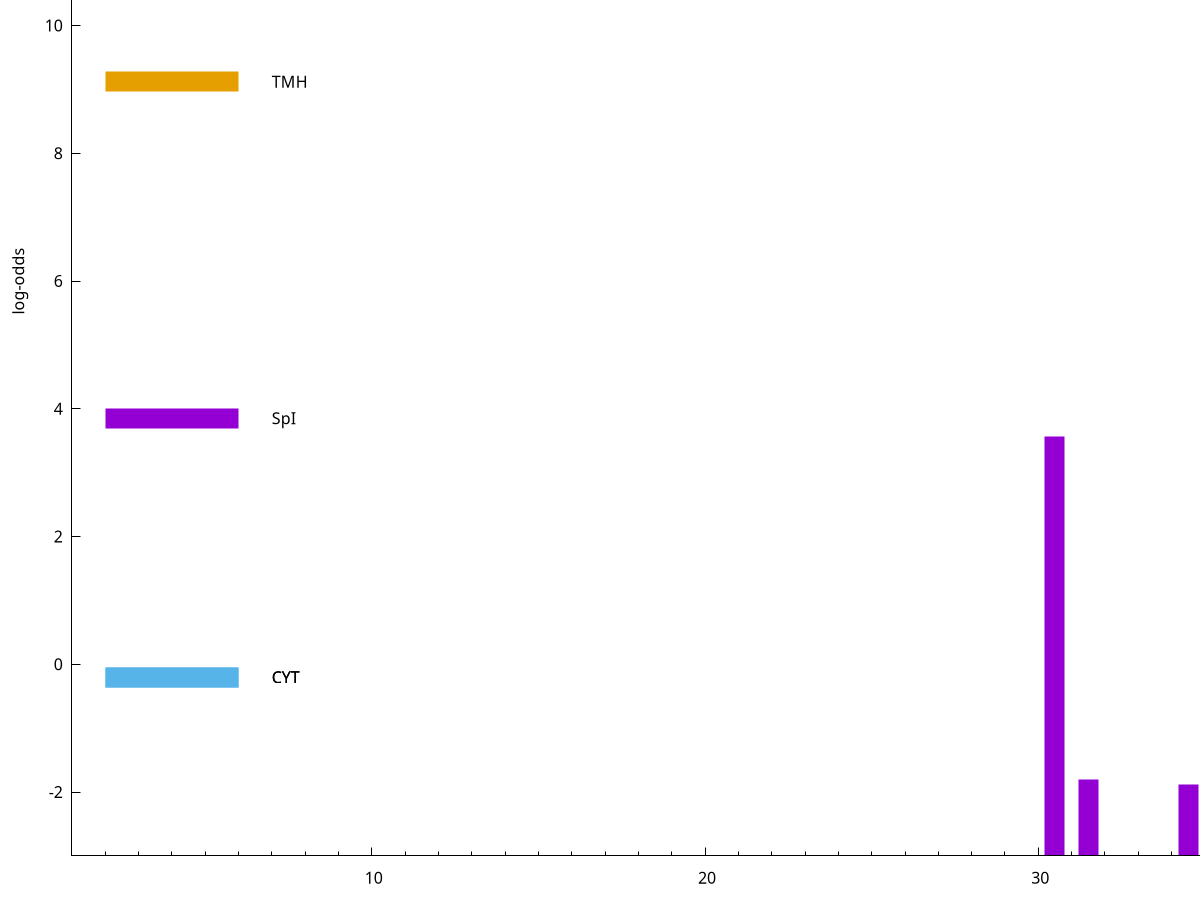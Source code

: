set title "LipoP predictions for SRR4017849.gff"
set size 2., 1.4
set xrange [1:70] 
set mxtics 10
set yrange [-3:15]
set y2range [0:18]
set ylabel "log-odds"
set term postscript eps color solid "Helvetica" 30
set output "SRR4017849.gff143.eps"
set arrow from 2,13.393 to 6,13.393 nohead lt 4 lw 20
set label "TMH" at 7,13.393
set arrow from 2,9.12309 to 6,9.12309 nohead lt 4 lw 20
set label "TMH" at 7,9.12309
set arrow from 2,3.85354 to 6,3.85354 nohead lt 1 lw 20
set label "SpI" at 7,3.85354
set arrow from 2,-0.200913 to 6,-0.200913 nohead lt 3 lw 20
set label "CYT" at 7,-0.200913
set arrow from 2,-0.200913 to 6,-0.200913 nohead lt 3 lw 20
set label "CYT" at 7,-0.200913
set arrow from 2,13.393 to 6,13.393 nohead lt 4 lw 20
set label "TMH" at 7,13.393
# NOTE: The scores below are the log-odds scores with the threshold
# NOTE: subtracted (a hack to make gnuplot make the histogram all
# NOTE: look nice).
plot "-" axes x1y2 title "" with impulses lt 1 lw 20
30.500000 6.565700
37.500000 3.450334
39.500000 2.059276
31.500000 1.191270
34.500000 1.124920
e
exit
